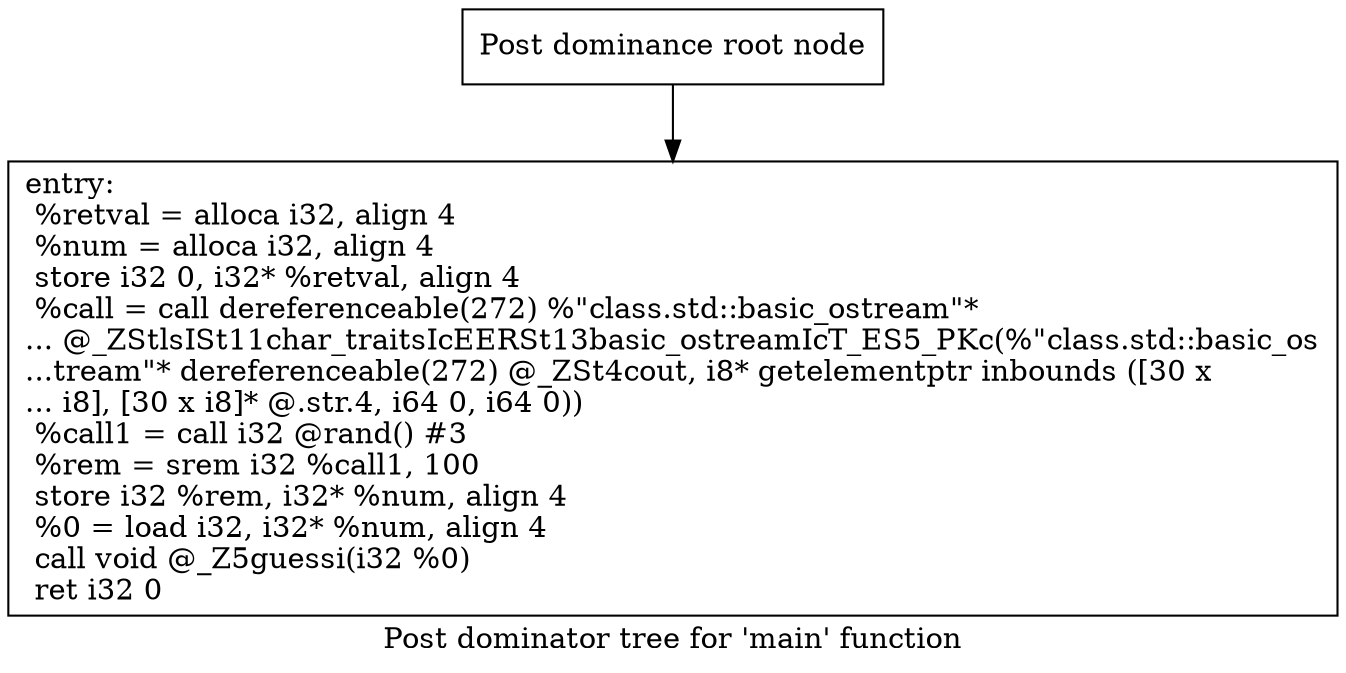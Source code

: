 digraph "Post dominator tree for 'main' function" {
	label="Post dominator tree for 'main' function";

	Node0x274eea0 [shape=record,label="{Post dominance root node}"];
	Node0x274eea0 -> Node0x277e380;
	Node0x277e380 [shape=record,label="{entry:\l  %retval = alloca i32, align 4\l  %num = alloca i32, align 4\l  store i32 0, i32* %retval, align 4\l  %call = call dereferenceable(272) %\"class.std::basic_ostream\"*\l... @_ZStlsISt11char_traitsIcEERSt13basic_ostreamIcT_ES5_PKc(%\"class.std::basic_os\l...tream\"* dereferenceable(272) @_ZSt4cout, i8* getelementptr inbounds ([30 x\l... i8], [30 x i8]* @.str.4, i64 0, i64 0))\l  %call1 = call i32 @rand() #3\l  %rem = srem i32 %call1, 100\l  store i32 %rem, i32* %num, align 4\l  %0 = load i32, i32* %num, align 4\l  call void @_Z5guessi(i32 %0)\l  ret i32 0\l}"];
}

